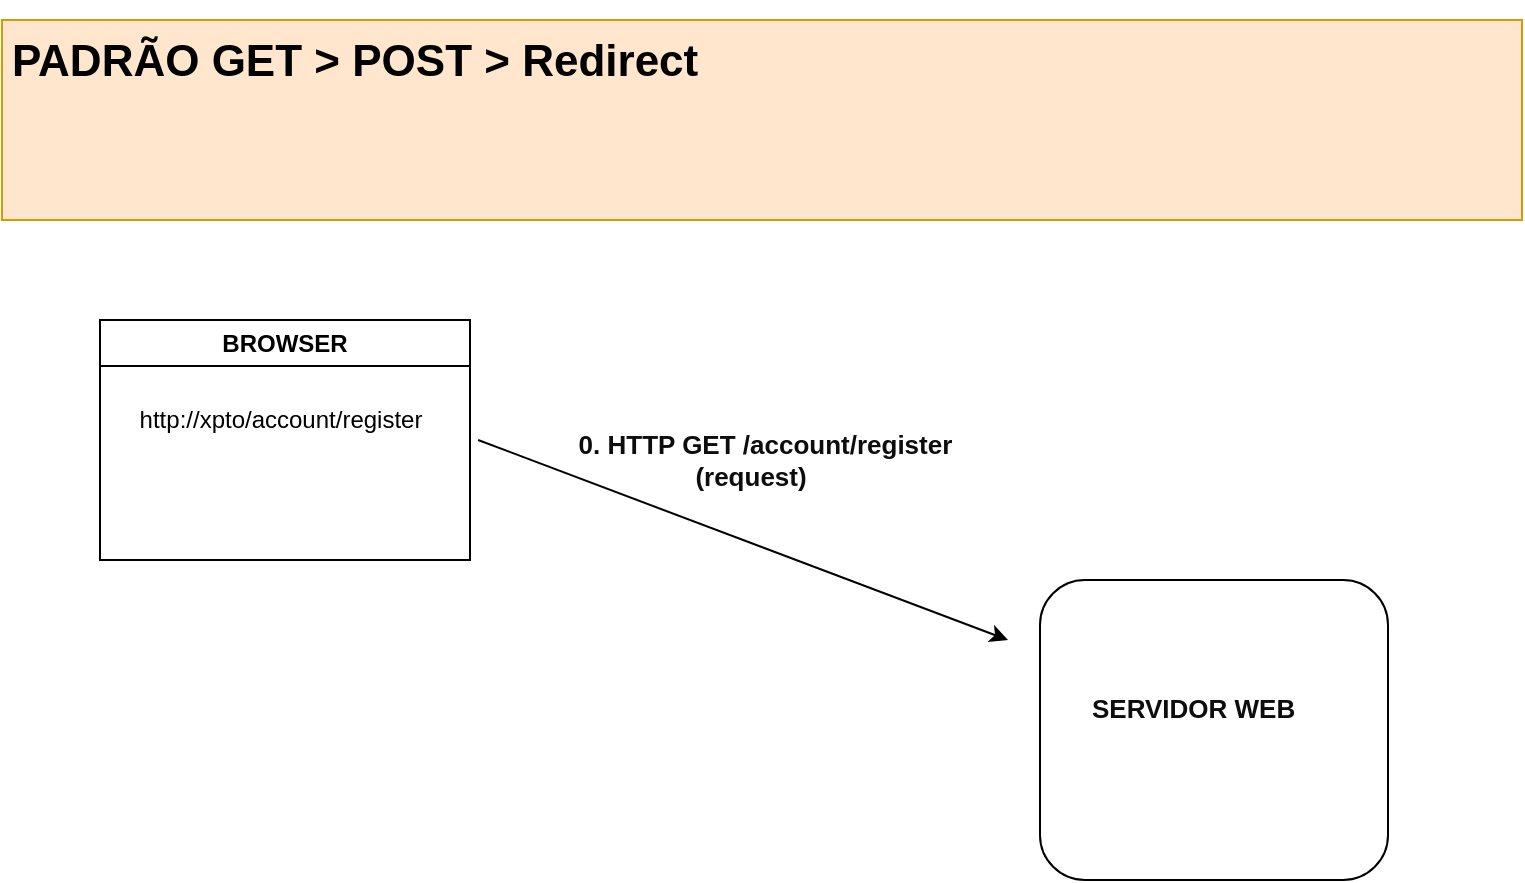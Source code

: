 <mxfile version="20.8.23" type="device" pages="6"><diagram id="Bzo8loGtVf6lw4O2M8_d" name="0"><mxGraphModel dx="1434" dy="868" grid="1" gridSize="10" guides="1" tooltips="1" connect="1" arrows="1" fold="1" page="1" pageScale="1" pageWidth="827" pageHeight="1169" math="0" shadow="0"><root><mxCell id="0"/><mxCell id="1" parent="0"/><mxCell id="5fzQ9dBK7njiQe5pv1Qi-12" value="&lt;h1&gt;&lt;font style=&quot;font-size: 22px;&quot;&gt;PADRÃO GET &amp;gt; POST &amp;gt; Redirect&lt;/font&gt;&lt;/h1&gt;" style="text;html=1;strokeColor=#d79b00;fillColor=#ffe6cc;spacing=5;spacingTop=-20;whiteSpace=wrap;overflow=hidden;rounded=0;" vertex="1" parent="1"><mxGeometry x="31" y="20" width="760" height="100" as="geometry"/></mxCell><mxCell id="5fzQ9dBK7njiQe5pv1Qi-13" value="" style="rounded=1;whiteSpace=wrap;html=1;labelBackgroundColor=#FFFFFF;fontSize=7;fontColor=#0D0D0D;" vertex="1" parent="1"><mxGeometry x="550" y="300" width="174" height="150" as="geometry"/></mxCell><mxCell id="5fzQ9dBK7njiQe5pv1Qi-16" value="&lt;meta charset=&quot;utf-8&quot;&gt;&lt;span style=&quot;color: rgb(13, 13, 13); font-family: Helvetica; font-size: 13px; font-style: normal; font-variant-ligatures: normal; font-variant-caps: normal; font-weight: 700; letter-spacing: normal; orphans: 2; text-align: center; text-indent: 0px; text-transform: none; widows: 2; word-spacing: 0px; -webkit-text-stroke-width: 0px; background-color: rgb(255, 255, 255); text-decoration-thickness: initial; text-decoration-style: initial; text-decoration-color: initial; float: none; display: inline !important;&quot;&gt;SERVIDOR WEB&lt;/span&gt;" style="text;whiteSpace=wrap;html=1;" vertex="1" parent="1"><mxGeometry x="574" y="350" width="140" height="40" as="geometry"/></mxCell><mxCell id="5fzQ9dBK7njiQe5pv1Qi-17" value="" style="endArrow=classic;html=1;rounded=0;" edge="1" parent="1"><mxGeometry width="50" height="50" relative="1" as="geometry"><mxPoint x="269.05" y="230" as="sourcePoint"/><mxPoint x="534" y="330" as="targetPoint"/></mxGeometry></mxCell><mxCell id="5fzQ9dBK7njiQe5pv1Qi-18" value="&amp;nbsp; &amp;nbsp; &amp;nbsp;0. HTTP GET /account/register&amp;nbsp; &lt;br&gt;(request)" style="text;html=1;align=center;verticalAlign=middle;resizable=0;points=[];autosize=1;strokeColor=none;fillColor=none;fontSize=13;fontColor=#0D0D0D;fontStyle=1" vertex="1" parent="1"><mxGeometry x="290" y="220" width="230" height="40" as="geometry"/></mxCell><mxCell id="5fzQ9dBK7njiQe5pv1Qi-19" value="BROWSER" style="swimlane;whiteSpace=wrap;html=1;strokeColor=default;" vertex="1" parent="1"><mxGeometry x="80" y="170" width="185" height="120" as="geometry"/></mxCell><mxCell id="5fzQ9dBK7njiQe5pv1Qi-20" value="http://xpto/account/register" style="text;html=1;align=center;verticalAlign=middle;resizable=0;points=[];autosize=1;strokeColor=none;fillColor=none;" vertex="1" parent="5fzQ9dBK7njiQe5pv1Qi-19"><mxGeometry x="10" y="35" width="160" height="30" as="geometry"/></mxCell></root></mxGraphModel></diagram><diagram id="XUAb3JXHrQlzZEQ5OODn" name="1"><mxGraphModel dx="1434" dy="868" grid="1" gridSize="10" guides="1" tooltips="1" connect="1" arrows="1" fold="1" page="1" pageScale="1" pageWidth="827" pageHeight="1169" math="0" shadow="0"><root><mxCell id="0"/><mxCell id="1" parent="0"/><mxCell id="ZKYrk7Bkkn9x5ghYVvxJ-1" value="Formulário" style="swimlane;whiteSpace=wrap;html=1;labelBackgroundColor=#FFFFFF;fontSize=18;fontColor=#0D0D0D;" vertex="1" parent="1"><mxGeometry x="50" y="350" width="170" height="190" as="geometry"/></mxCell><mxCell id="ZKYrk7Bkkn9x5ghYVvxJ-2" value="" style="group" vertex="1" connectable="0" parent="ZKYrk7Bkkn9x5ghYVvxJ-1"><mxGeometry x="20" y="78" width="100" height="30" as="geometry"/></mxCell><mxCell id="ZKYrk7Bkkn9x5ghYVvxJ-3" value="" style="rounded=1;whiteSpace=wrap;html=1;labelBackgroundColor=#FFFFFF;fontSize=18;fontColor=#0D0D0D;" vertex="1" parent="ZKYrk7Bkkn9x5ghYVvxJ-2"><mxGeometry x="40" y="10" width="60" height="10" as="geometry"/></mxCell><mxCell id="ZKYrk7Bkkn9x5ghYVvxJ-4" value="Text" style="text;html=1;strokeColor=none;fillColor=none;align=center;verticalAlign=middle;whiteSpace=wrap;rounded=0;fontSize=7;fontColor=#0D0D0D;" vertex="1" parent="ZKYrk7Bkkn9x5ghYVvxJ-2"><mxGeometry width="60" height="30" as="geometry"/></mxCell><mxCell id="ZKYrk7Bkkn9x5ghYVvxJ-5" value="" style="group" vertex="1" connectable="0" parent="ZKYrk7Bkkn9x5ghYVvxJ-1"><mxGeometry x="20" y="108" width="100" height="30" as="geometry"/></mxCell><mxCell id="ZKYrk7Bkkn9x5ghYVvxJ-6" value="" style="rounded=1;whiteSpace=wrap;html=1;labelBackgroundColor=#FFFFFF;fontSize=18;fontColor=#0D0D0D;" vertex="1" parent="ZKYrk7Bkkn9x5ghYVvxJ-5"><mxGeometry x="40" y="10" width="60" height="10" as="geometry"/></mxCell><mxCell id="ZKYrk7Bkkn9x5ghYVvxJ-7" value="Text" style="text;html=1;strokeColor=none;fillColor=none;align=center;verticalAlign=middle;whiteSpace=wrap;rounded=0;fontSize=7;fontColor=#0D0D0D;" vertex="1" parent="ZKYrk7Bkkn9x5ghYVvxJ-5"><mxGeometry width="60" height="30" as="geometry"/></mxCell><mxCell id="ZKYrk7Bkkn9x5ghYVvxJ-8" value="" style="group" vertex="1" connectable="0" parent="ZKYrk7Bkkn9x5ghYVvxJ-1"><mxGeometry x="20" y="48" width="100" height="30" as="geometry"/></mxCell><mxCell id="ZKYrk7Bkkn9x5ghYVvxJ-9" value="" style="rounded=1;whiteSpace=wrap;html=1;labelBackgroundColor=#FFFFFF;fontSize=18;fontColor=#0D0D0D;" vertex="1" parent="ZKYrk7Bkkn9x5ghYVvxJ-8"><mxGeometry x="40" y="10" width="60" height="10" as="geometry"/></mxCell><mxCell id="ZKYrk7Bkkn9x5ghYVvxJ-10" value="Text" style="text;html=1;strokeColor=none;fillColor=none;align=center;verticalAlign=middle;whiteSpace=wrap;rounded=0;fontSize=7;fontColor=#0D0D0D;" vertex="1" parent="ZKYrk7Bkkn9x5ghYVvxJ-8"><mxGeometry width="60" height="30" as="geometry"/></mxCell><mxCell id="ZKYrk7Bkkn9x5ghYVvxJ-11" value="Push" style="rounded=1;whiteSpace=wrap;html=1;labelBackgroundColor=#FFFFFF;fontSize=7;fontColor=#0D0D0D;" vertex="1" parent="ZKYrk7Bkkn9x5ghYVvxJ-1"><mxGeometry x="60" y="153" width="60" height="10" as="geometry"/></mxCell><mxCell id="ZKYrk7Bkkn9x5ghYVvxJ-12" value="&lt;h1&gt;&lt;font style=&quot;font-size: 22px;&quot;&gt;PADRÃO GET &amp;gt; POST &amp;gt; Redirect&lt;/font&gt;&lt;/h1&gt;" style="text;html=1;strokeColor=#d79b00;fillColor=#ffe6cc;spacing=5;spacingTop=-20;whiteSpace=wrap;overflow=hidden;rounded=0;" vertex="1" parent="1"><mxGeometry x="31" y="20" width="760" height="100" as="geometry"/></mxCell><mxCell id="ZKYrk7Bkkn9x5ghYVvxJ-13" value="" style="rounded=1;whiteSpace=wrap;html=1;labelBackgroundColor=#FFFFFF;fontSize=7;fontColor=#0D0D0D;" vertex="1" parent="1"><mxGeometry x="550" y="300" width="174" height="150" as="geometry"/></mxCell><mxCell id="ZKYrk7Bkkn9x5ghYVvxJ-14" value="" style="endArrow=none;html=1;rounded=0;fontSize=7;fontColor=#0D0D0D;entryX=0;entryY=0.5;entryDx=0;entryDy=0;startArrow=classic;startFill=1;endFill=0;" edge="1" parent="1" target="ZKYrk7Bkkn9x5ghYVvxJ-13"><mxGeometry width="50" height="50" relative="1" as="geometry"><mxPoint x="220" y="418" as="sourcePoint"/><mxPoint x="469.05" y="415.88" as="targetPoint"/></mxGeometry></mxCell><mxCell id="ZKYrk7Bkkn9x5ghYVvxJ-15" value="1. HTTP GET /account/register&amp;nbsp; &lt;br&gt;(response)" style="text;html=1;align=center;verticalAlign=middle;resizable=0;points=[];autosize=1;strokeColor=none;fillColor=none;fontSize=13;fontColor=#0D0D0D;fontStyle=1" vertex="1" parent="1"><mxGeometry x="290" y="360" width="210" height="40" as="geometry"/></mxCell><mxCell id="ZKYrk7Bkkn9x5ghYVvxJ-27" value="&lt;meta charset=&quot;utf-8&quot;&gt;&lt;span style=&quot;color: rgb(13, 13, 13); font-family: Helvetica; font-size: 13px; font-style: normal; font-variant-ligatures: normal; font-variant-caps: normal; font-weight: 700; letter-spacing: normal; orphans: 2; text-align: center; text-indent: 0px; text-transform: none; widows: 2; word-spacing: 0px; -webkit-text-stroke-width: 0px; background-color: rgb(255, 255, 255); text-decoration-thickness: initial; text-decoration-style: initial; text-decoration-color: initial; float: none; display: inline !important;&quot;&gt;SERVIDOR WEB&lt;/span&gt;" style="text;whiteSpace=wrap;html=1;" vertex="1" parent="1"><mxGeometry x="574" y="350" width="140" height="40" as="geometry"/></mxCell><mxCell id="ZKYrk7Bkkn9x5ghYVvxJ-29" value="" style="endArrow=classic;html=1;rounded=0;" edge="1" parent="1"><mxGeometry width="50" height="50" relative="1" as="geometry"><mxPoint x="269.05" y="230" as="sourcePoint"/><mxPoint x="534" y="330" as="targetPoint"/></mxGeometry></mxCell><mxCell id="ZKYrk7Bkkn9x5ghYVvxJ-30" value="&amp;nbsp; &amp;nbsp; &amp;nbsp;0. HTTP GET /account/register&amp;nbsp; &lt;br&gt;(request)" style="text;html=1;align=center;verticalAlign=middle;resizable=0;points=[];autosize=1;strokeColor=none;fillColor=none;fontSize=13;fontColor=#0D0D0D;fontStyle=1" vertex="1" parent="1"><mxGeometry x="290" y="220" width="230" height="40" as="geometry"/></mxCell><mxCell id="ZKYrk7Bkkn9x5ghYVvxJ-32" value="BROWSER" style="swimlane;whiteSpace=wrap;html=1;strokeColor=default;" vertex="1" parent="1"><mxGeometry x="80" y="170" width="185" height="120" as="geometry"/></mxCell><mxCell id="ZKYrk7Bkkn9x5ghYVvxJ-33" value="http://xpto/account/register" style="text;html=1;align=center;verticalAlign=middle;resizable=0;points=[];autosize=1;strokeColor=none;fillColor=none;" vertex="1" parent="ZKYrk7Bkkn9x5ghYVvxJ-32"><mxGeometry x="10" y="35" width="160" height="30" as="geometry"/></mxCell></root></mxGraphModel></diagram><diagram id="hGyZq5uMWXcFH1Ns80gX" name="2"><mxGraphModel dx="1434" dy="868" grid="1" gridSize="10" guides="1" tooltips="1" connect="1" arrows="1" fold="1" page="1" pageScale="1" pageWidth="827" pageHeight="1169" math="0" shadow="0"><root><mxCell id="0"/><mxCell id="1" parent="0"/><mxCell id="vG0PjxltYhuxhqyF4UDj-1" value="Formulário" style="swimlane;whiteSpace=wrap;html=1;labelBackgroundColor=#FFFFFF;fontSize=18;fontColor=#0D0D0D;" vertex="1" parent="1"><mxGeometry x="50" y="350" width="170" height="190" as="geometry"/></mxCell><mxCell id="vG0PjxltYhuxhqyF4UDj-2" value="" style="group" vertex="1" connectable="0" parent="vG0PjxltYhuxhqyF4UDj-1"><mxGeometry x="20" y="78" width="100" height="30" as="geometry"/></mxCell><mxCell id="vG0PjxltYhuxhqyF4UDj-3" value="" style="rounded=1;whiteSpace=wrap;html=1;labelBackgroundColor=#FFFFFF;fontSize=18;fontColor=#0D0D0D;" vertex="1" parent="vG0PjxltYhuxhqyF4UDj-2"><mxGeometry x="40" y="10" width="60" height="10" as="geometry"/></mxCell><mxCell id="vG0PjxltYhuxhqyF4UDj-4" value="Text" style="text;html=1;strokeColor=none;fillColor=none;align=center;verticalAlign=middle;whiteSpace=wrap;rounded=0;fontSize=7;fontColor=#0D0D0D;" vertex="1" parent="vG0PjxltYhuxhqyF4UDj-2"><mxGeometry width="60" height="30" as="geometry"/></mxCell><mxCell id="vG0PjxltYhuxhqyF4UDj-5" value="" style="group" vertex="1" connectable="0" parent="vG0PjxltYhuxhqyF4UDj-1"><mxGeometry x="20" y="108" width="100" height="30" as="geometry"/></mxCell><mxCell id="vG0PjxltYhuxhqyF4UDj-6" value="" style="rounded=1;whiteSpace=wrap;html=1;labelBackgroundColor=#FFFFFF;fontSize=18;fontColor=#0D0D0D;" vertex="1" parent="vG0PjxltYhuxhqyF4UDj-5"><mxGeometry x="40" y="10" width="60" height="10" as="geometry"/></mxCell><mxCell id="vG0PjxltYhuxhqyF4UDj-7" value="Text" style="text;html=1;strokeColor=none;fillColor=none;align=center;verticalAlign=middle;whiteSpace=wrap;rounded=0;fontSize=7;fontColor=#0D0D0D;" vertex="1" parent="vG0PjxltYhuxhqyF4UDj-5"><mxGeometry width="60" height="30" as="geometry"/></mxCell><mxCell id="vG0PjxltYhuxhqyF4UDj-8" value="" style="group" vertex="1" connectable="0" parent="vG0PjxltYhuxhqyF4UDj-1"><mxGeometry x="20" y="48" width="100" height="30" as="geometry"/></mxCell><mxCell id="vG0PjxltYhuxhqyF4UDj-9" value="" style="rounded=1;whiteSpace=wrap;html=1;labelBackgroundColor=#FFFFFF;fontSize=18;fontColor=#0D0D0D;" vertex="1" parent="vG0PjxltYhuxhqyF4UDj-8"><mxGeometry x="40" y="10" width="60" height="10" as="geometry"/></mxCell><mxCell id="vG0PjxltYhuxhqyF4UDj-10" value="Text" style="text;html=1;strokeColor=none;fillColor=none;align=center;verticalAlign=middle;whiteSpace=wrap;rounded=0;fontSize=7;fontColor=#0D0D0D;" vertex="1" parent="vG0PjxltYhuxhqyF4UDj-8"><mxGeometry width="60" height="30" as="geometry"/></mxCell><mxCell id="vG0PjxltYhuxhqyF4UDj-11" value="Push" style="rounded=1;whiteSpace=wrap;html=1;labelBackgroundColor=#FFFFFF;fontSize=7;fontColor=#0D0D0D;" vertex="1" parent="vG0PjxltYhuxhqyF4UDj-1"><mxGeometry x="60" y="153" width="60" height="10" as="geometry"/></mxCell><mxCell id="vG0PjxltYhuxhqyF4UDj-12" value="&lt;h1&gt;&lt;font style=&quot;font-size: 22px;&quot;&gt;PADRÃO GET &amp;gt; POST &amp;gt; Redirect&lt;/font&gt;&lt;/h1&gt;" style="text;html=1;strokeColor=#d79b00;fillColor=#ffe6cc;spacing=5;spacingTop=-20;whiteSpace=wrap;overflow=hidden;rounded=0;" vertex="1" parent="1"><mxGeometry x="31" y="20" width="760" height="100" as="geometry"/></mxCell><mxCell id="vG0PjxltYhuxhqyF4UDj-13" value="" style="rounded=1;whiteSpace=wrap;html=1;labelBackgroundColor=#FFFFFF;fontSize=7;fontColor=#0D0D0D;" vertex="1" parent="1"><mxGeometry x="550" y="300" width="174" height="150" as="geometry"/></mxCell><mxCell id="vG0PjxltYhuxhqyF4UDj-14" value="" style="endArrow=none;html=1;rounded=0;fontSize=7;fontColor=#0D0D0D;entryX=0;entryY=0.5;entryDx=0;entryDy=0;startArrow=classic;startFill=1;endFill=0;" edge="1" parent="1" target="vG0PjxltYhuxhqyF4UDj-13"><mxGeometry width="50" height="50" relative="1" as="geometry"><mxPoint x="220" y="418" as="sourcePoint"/><mxPoint x="469.05" y="415.88" as="targetPoint"/></mxGeometry></mxCell><mxCell id="vG0PjxltYhuxhqyF4UDj-15" value="1. HTTP GET /account/register&amp;nbsp; &lt;br&gt;(response)" style="text;html=1;align=center;verticalAlign=middle;resizable=0;points=[];autosize=1;strokeColor=none;fillColor=none;fontSize=13;fontColor=#0D0D0D;fontStyle=1" vertex="1" parent="1"><mxGeometry x="290" y="360" width="210" height="40" as="geometry"/></mxCell><mxCell id="vG0PjxltYhuxhqyF4UDj-16" value="Formulário" style="swimlane;whiteSpace=wrap;html=1;labelBackgroundColor=#FFFFFF;fontSize=18;fontColor=#0D0D0D;" vertex="1" parent="1"><mxGeometry x="120.0" y="600" width="170" height="190" as="geometry"/></mxCell><mxCell id="vG0PjxltYhuxhqyF4UDj-17" value="" style="group" vertex="1" connectable="0" parent="vG0PjxltYhuxhqyF4UDj-16"><mxGeometry x="20" y="78" width="100" height="30" as="geometry"/></mxCell><mxCell id="vG0PjxltYhuxhqyF4UDj-18" value="" style="rounded=1;whiteSpace=wrap;html=1;labelBackgroundColor=#FFFFFF;fontSize=18;fontColor=#0D0D0D;" vertex="1" parent="vG0PjxltYhuxhqyF4UDj-17"><mxGeometry x="40" y="10" width="60" height="10" as="geometry"/></mxCell><mxCell id="vG0PjxltYhuxhqyF4UDj-19" value="Text" style="text;html=1;strokeColor=none;fillColor=none;align=center;verticalAlign=middle;whiteSpace=wrap;rounded=0;fontSize=7;fontColor=#0D0D0D;" vertex="1" parent="vG0PjxltYhuxhqyF4UDj-17"><mxGeometry width="60" height="30" as="geometry"/></mxCell><mxCell id="vG0PjxltYhuxhqyF4UDj-20" value="" style="group" vertex="1" connectable="0" parent="vG0PjxltYhuxhqyF4UDj-16"><mxGeometry x="20" y="108" width="100" height="30" as="geometry"/></mxCell><mxCell id="vG0PjxltYhuxhqyF4UDj-21" value="" style="rounded=1;whiteSpace=wrap;html=1;labelBackgroundColor=#FFFFFF;fontSize=18;fontColor=#0D0D0D;" vertex="1" parent="vG0PjxltYhuxhqyF4UDj-20"><mxGeometry x="40" y="10" width="60" height="10" as="geometry"/></mxCell><mxCell id="vG0PjxltYhuxhqyF4UDj-22" value="Text" style="text;html=1;strokeColor=none;fillColor=none;align=center;verticalAlign=middle;whiteSpace=wrap;rounded=0;fontSize=7;fontColor=#0D0D0D;" vertex="1" parent="vG0PjxltYhuxhqyF4UDj-20"><mxGeometry width="60" height="30" as="geometry"/></mxCell><mxCell id="vG0PjxltYhuxhqyF4UDj-23" value="" style="group" vertex="1" connectable="0" parent="vG0PjxltYhuxhqyF4UDj-16"><mxGeometry x="20" y="48" width="100" height="30" as="geometry"/></mxCell><mxCell id="vG0PjxltYhuxhqyF4UDj-24" value="" style="rounded=1;whiteSpace=wrap;html=1;labelBackgroundColor=#FFFFFF;fontSize=18;fontColor=#0D0D0D;" vertex="1" parent="vG0PjxltYhuxhqyF4UDj-23"><mxGeometry x="40" y="10" width="60" height="10" as="geometry"/></mxCell><mxCell id="vG0PjxltYhuxhqyF4UDj-25" value="Text" style="text;html=1;strokeColor=none;fillColor=none;align=center;verticalAlign=middle;whiteSpace=wrap;rounded=0;fontSize=7;fontColor=#0D0D0D;" vertex="1" parent="vG0PjxltYhuxhqyF4UDj-23"><mxGeometry width="60" height="30" as="geometry"/></mxCell><mxCell id="vG0PjxltYhuxhqyF4UDj-26" value="Push" style="rounded=1;whiteSpace=wrap;html=1;labelBackgroundColor=#FFFFFF;fontSize=7;fontColor=#0D0D0D;" vertex="1" parent="vG0PjxltYhuxhqyF4UDj-16"><mxGeometry x="60" y="153" width="60" height="10" as="geometry"/></mxCell><mxCell id="vG0PjxltYhuxhqyF4UDj-28" value="&lt;meta charset=&quot;utf-8&quot;&gt;&lt;span style=&quot;color: rgb(13, 13, 13); font-family: Helvetica; font-size: 13px; font-style: normal; font-variant-ligatures: normal; font-variant-caps: normal; font-weight: 700; letter-spacing: normal; orphans: 2; text-align: center; text-indent: 0px; text-transform: none; widows: 2; word-spacing: 0px; -webkit-text-stroke-width: 0px; background-color: rgb(255, 255, 255); text-decoration-thickness: initial; text-decoration-style: initial; text-decoration-color: initial; float: none; display: inline !important;&quot;&gt;SERVIDOR WEB&lt;/span&gt;" style="text;whiteSpace=wrap;html=1;" vertex="1" parent="1"><mxGeometry x="574" y="350" width="140" height="40" as="geometry"/></mxCell><mxCell id="vG0PjxltYhuxhqyF4UDj-29" value="" style="endArrow=classic;html=1;rounded=0;exitX=0.5;exitY=1;exitDx=0;exitDy=0;entryX=0.5;entryY=0;entryDx=0;entryDy=0;" edge="1" parent="1" source="vG0PjxltYhuxhqyF4UDj-1" target="vG0PjxltYhuxhqyF4UDj-16"><mxGeometry width="50" height="50" relative="1" as="geometry"><mxPoint x="300" y="560" as="sourcePoint"/><mxPoint x="350" y="510" as="targetPoint"/></mxGeometry></mxCell><mxCell id="vG0PjxltYhuxhqyF4UDj-30" value="" style="endArrow=classic;html=1;rounded=0;" edge="1" parent="1"><mxGeometry width="50" height="50" relative="1" as="geometry"><mxPoint x="269.05" y="230" as="sourcePoint"/><mxPoint x="534" y="330" as="targetPoint"/></mxGeometry></mxCell><mxCell id="vG0PjxltYhuxhqyF4UDj-31" value="&amp;nbsp; &amp;nbsp; &amp;nbsp;0. HTTP GET /account/register&amp;nbsp; &lt;br&gt;(request)" style="text;html=1;align=center;verticalAlign=middle;resizable=0;points=[];autosize=1;strokeColor=none;fillColor=none;fontSize=13;fontColor=#0D0D0D;fontStyle=1" vertex="1" parent="1"><mxGeometry x="290" y="220" width="230" height="40" as="geometry"/></mxCell><mxCell id="vG0PjxltYhuxhqyF4UDj-32" value="2. Introduzir dados" style="text;html=1;align=center;verticalAlign=middle;resizable=0;points=[];autosize=1;strokeColor=none;fillColor=none;fontStyle=1" vertex="1" parent="1"><mxGeometry x="180" y="550" width="130" height="30" as="geometry"/></mxCell><mxCell id="vG0PjxltYhuxhqyF4UDj-42" value="BROWSER" style="swimlane;whiteSpace=wrap;html=1;strokeColor=default;" vertex="1" parent="1"><mxGeometry x="80" y="170" width="185" height="120" as="geometry"/></mxCell><mxCell id="vG0PjxltYhuxhqyF4UDj-43" value="http://xpto/account/register" style="text;html=1;align=center;verticalAlign=middle;resizable=0;points=[];autosize=1;strokeColor=none;fillColor=none;" vertex="1" parent="vG0PjxltYhuxhqyF4UDj-42"><mxGeometry x="10" y="35" width="160" height="30" as="geometry"/></mxCell></root></mxGraphModel></diagram><diagram id="x4lL0pIkod8X96O4Vv3b" name="3"><mxGraphModel dx="1434" dy="868" grid="1" gridSize="10" guides="1" tooltips="1" connect="1" arrows="1" fold="1" page="1" pageScale="1" pageWidth="827" pageHeight="1169" math="0" shadow="0"><root><mxCell id="0"/><mxCell id="1" parent="0"/><mxCell id="vbYxnTQJYVIvC4vmmUjy-1" value="Formulário" style="swimlane;whiteSpace=wrap;html=1;labelBackgroundColor=#FFFFFF;fontSize=18;fontColor=#0D0D0D;" vertex="1" parent="1"><mxGeometry x="50" y="350" width="170" height="190" as="geometry"/></mxCell><mxCell id="vbYxnTQJYVIvC4vmmUjy-2" value="" style="group" vertex="1" connectable="0" parent="vbYxnTQJYVIvC4vmmUjy-1"><mxGeometry x="20" y="78" width="100" height="30" as="geometry"/></mxCell><mxCell id="vbYxnTQJYVIvC4vmmUjy-3" value="" style="rounded=1;whiteSpace=wrap;html=1;labelBackgroundColor=#FFFFFF;fontSize=18;fontColor=#0D0D0D;" vertex="1" parent="vbYxnTQJYVIvC4vmmUjy-2"><mxGeometry x="40" y="10" width="60" height="10" as="geometry"/></mxCell><mxCell id="vbYxnTQJYVIvC4vmmUjy-4" value="Text" style="text;html=1;strokeColor=none;fillColor=none;align=center;verticalAlign=middle;whiteSpace=wrap;rounded=0;fontSize=7;fontColor=#0D0D0D;" vertex="1" parent="vbYxnTQJYVIvC4vmmUjy-2"><mxGeometry width="60" height="30" as="geometry"/></mxCell><mxCell id="vbYxnTQJYVIvC4vmmUjy-5" value="" style="group" vertex="1" connectable="0" parent="vbYxnTQJYVIvC4vmmUjy-1"><mxGeometry x="20" y="108" width="100" height="30" as="geometry"/></mxCell><mxCell id="vbYxnTQJYVIvC4vmmUjy-6" value="" style="rounded=1;whiteSpace=wrap;html=1;labelBackgroundColor=#FFFFFF;fontSize=18;fontColor=#0D0D0D;" vertex="1" parent="vbYxnTQJYVIvC4vmmUjy-5"><mxGeometry x="40" y="10" width="60" height="10" as="geometry"/></mxCell><mxCell id="vbYxnTQJYVIvC4vmmUjy-7" value="Text" style="text;html=1;strokeColor=none;fillColor=none;align=center;verticalAlign=middle;whiteSpace=wrap;rounded=0;fontSize=7;fontColor=#0D0D0D;" vertex="1" parent="vbYxnTQJYVIvC4vmmUjy-5"><mxGeometry width="60" height="30" as="geometry"/></mxCell><mxCell id="vbYxnTQJYVIvC4vmmUjy-8" value="" style="group" vertex="1" connectable="0" parent="vbYxnTQJYVIvC4vmmUjy-1"><mxGeometry x="20" y="48" width="100" height="30" as="geometry"/></mxCell><mxCell id="vbYxnTQJYVIvC4vmmUjy-9" value="" style="rounded=1;whiteSpace=wrap;html=1;labelBackgroundColor=#FFFFFF;fontSize=18;fontColor=#0D0D0D;" vertex="1" parent="vbYxnTQJYVIvC4vmmUjy-8"><mxGeometry x="40" y="10" width="60" height="10" as="geometry"/></mxCell><mxCell id="vbYxnTQJYVIvC4vmmUjy-10" value="Text" style="text;html=1;strokeColor=none;fillColor=none;align=center;verticalAlign=middle;whiteSpace=wrap;rounded=0;fontSize=7;fontColor=#0D0D0D;" vertex="1" parent="vbYxnTQJYVIvC4vmmUjy-8"><mxGeometry width="60" height="30" as="geometry"/></mxCell><mxCell id="vbYxnTQJYVIvC4vmmUjy-11" value="Push" style="rounded=1;whiteSpace=wrap;html=1;labelBackgroundColor=#FFFFFF;fontSize=7;fontColor=#0D0D0D;" vertex="1" parent="vbYxnTQJYVIvC4vmmUjy-1"><mxGeometry x="60" y="153" width="60" height="10" as="geometry"/></mxCell><mxCell id="vbYxnTQJYVIvC4vmmUjy-12" value="&lt;h1&gt;&lt;font style=&quot;font-size: 22px;&quot;&gt;PADRÃO GET &amp;gt; POST &amp;gt; Redirect&lt;/font&gt;&lt;/h1&gt;" style="text;html=1;strokeColor=#d79b00;fillColor=#ffe6cc;spacing=5;spacingTop=-20;whiteSpace=wrap;overflow=hidden;rounded=0;" vertex="1" parent="1"><mxGeometry x="31" y="20" width="760" height="100" as="geometry"/></mxCell><mxCell id="vbYxnTQJYVIvC4vmmUjy-13" value="" style="rounded=1;whiteSpace=wrap;html=1;labelBackgroundColor=#FFFFFF;fontSize=7;fontColor=#0D0D0D;" vertex="1" parent="1"><mxGeometry x="550" y="300" width="174" height="150" as="geometry"/></mxCell><mxCell id="vbYxnTQJYVIvC4vmmUjy-14" value="" style="endArrow=none;html=1;rounded=0;fontSize=7;fontColor=#0D0D0D;entryX=0;entryY=0.5;entryDx=0;entryDy=0;startArrow=classic;startFill=1;endFill=0;" edge="1" parent="1" target="vbYxnTQJYVIvC4vmmUjy-13"><mxGeometry width="50" height="50" relative="1" as="geometry"><mxPoint x="220" y="418" as="sourcePoint"/><mxPoint x="469.05" y="415.88" as="targetPoint"/></mxGeometry></mxCell><mxCell id="vbYxnTQJYVIvC4vmmUjy-15" value="1. HTTP GET /account/register&amp;nbsp; &lt;br&gt;(response)" style="text;html=1;align=center;verticalAlign=middle;resizable=0;points=[];autosize=1;strokeColor=none;fillColor=none;fontSize=13;fontColor=#0D0D0D;fontStyle=1" vertex="1" parent="1"><mxGeometry x="290" y="360" width="210" height="40" as="geometry"/></mxCell><mxCell id="vbYxnTQJYVIvC4vmmUjy-16" value="Formulário" style="swimlane;whiteSpace=wrap;html=1;labelBackgroundColor=#FFFFFF;fontSize=18;fontColor=#0D0D0D;" vertex="1" parent="1"><mxGeometry x="120.0" y="600" width="170" height="190" as="geometry"/></mxCell><mxCell id="vbYxnTQJYVIvC4vmmUjy-17" value="" style="group" vertex="1" connectable="0" parent="vbYxnTQJYVIvC4vmmUjy-16"><mxGeometry x="20" y="78" width="100" height="30" as="geometry"/></mxCell><mxCell id="vbYxnTQJYVIvC4vmmUjy-18" value="" style="rounded=1;whiteSpace=wrap;html=1;labelBackgroundColor=#FFFFFF;fontSize=18;fontColor=#0D0D0D;" vertex="1" parent="vbYxnTQJYVIvC4vmmUjy-17"><mxGeometry x="40" y="10" width="60" height="10" as="geometry"/></mxCell><mxCell id="vbYxnTQJYVIvC4vmmUjy-19" value="Text" style="text;html=1;strokeColor=none;fillColor=none;align=center;verticalAlign=middle;whiteSpace=wrap;rounded=0;fontSize=7;fontColor=#0D0D0D;" vertex="1" parent="vbYxnTQJYVIvC4vmmUjy-17"><mxGeometry width="60" height="30" as="geometry"/></mxCell><mxCell id="vbYxnTQJYVIvC4vmmUjy-20" value="" style="group" vertex="1" connectable="0" parent="vbYxnTQJYVIvC4vmmUjy-16"><mxGeometry x="20" y="108" width="100" height="30" as="geometry"/></mxCell><mxCell id="vbYxnTQJYVIvC4vmmUjy-21" value="" style="rounded=1;whiteSpace=wrap;html=1;labelBackgroundColor=#FFFFFF;fontSize=18;fontColor=#0D0D0D;" vertex="1" parent="vbYxnTQJYVIvC4vmmUjy-20"><mxGeometry x="40" y="10" width="60" height="10" as="geometry"/></mxCell><mxCell id="vbYxnTQJYVIvC4vmmUjy-22" value="Text" style="text;html=1;strokeColor=none;fillColor=none;align=center;verticalAlign=middle;whiteSpace=wrap;rounded=0;fontSize=7;fontColor=#0D0D0D;" vertex="1" parent="vbYxnTQJYVIvC4vmmUjy-20"><mxGeometry width="60" height="30" as="geometry"/></mxCell><mxCell id="vbYxnTQJYVIvC4vmmUjy-23" value="" style="group" vertex="1" connectable="0" parent="vbYxnTQJYVIvC4vmmUjy-16"><mxGeometry x="20" y="48" width="100" height="30" as="geometry"/></mxCell><mxCell id="vbYxnTQJYVIvC4vmmUjy-24" value="" style="rounded=1;whiteSpace=wrap;html=1;labelBackgroundColor=#FFFFFF;fontSize=18;fontColor=#0D0D0D;" vertex="1" parent="vbYxnTQJYVIvC4vmmUjy-23"><mxGeometry x="40" y="10" width="60" height="10" as="geometry"/></mxCell><mxCell id="vbYxnTQJYVIvC4vmmUjy-25" value="Text" style="text;html=1;strokeColor=none;fillColor=none;align=center;verticalAlign=middle;whiteSpace=wrap;rounded=0;fontSize=7;fontColor=#0D0D0D;" vertex="1" parent="vbYxnTQJYVIvC4vmmUjy-23"><mxGeometry width="60" height="30" as="geometry"/></mxCell><mxCell id="vbYxnTQJYVIvC4vmmUjy-26" value="Push" style="rounded=1;whiteSpace=wrap;html=1;labelBackgroundColor=#FFFFFF;fontSize=7;fontColor=#0D0D0D;" vertex="1" parent="vbYxnTQJYVIvC4vmmUjy-16"><mxGeometry x="60" y="153" width="60" height="10" as="geometry"/></mxCell><mxCell id="vbYxnTQJYVIvC4vmmUjy-27" value="3. HTTP POST /account/register&amp;nbsp;" style="text;html=1;align=center;verticalAlign=middle;resizable=0;points=[];autosize=1;strokeColor=none;fillColor=none;fontSize=13;fontColor=#0D0D0D;fontStyle=1" vertex="1" parent="1"><mxGeometry x="310" y="530" width="220" height="30" as="geometry"/></mxCell><mxCell id="vbYxnTQJYVIvC4vmmUjy-28" value="&lt;meta charset=&quot;utf-8&quot;&gt;&lt;span style=&quot;color: rgb(13, 13, 13); font-family: Helvetica; font-size: 13px; font-style: normal; font-variant-ligatures: normal; font-variant-caps: normal; font-weight: 700; letter-spacing: normal; orphans: 2; text-align: center; text-indent: 0px; text-transform: none; widows: 2; word-spacing: 0px; -webkit-text-stroke-width: 0px; background-color: rgb(255, 255, 255); text-decoration-thickness: initial; text-decoration-style: initial; text-decoration-color: initial; float: none; display: inline !important;&quot;&gt;SERVIDOR WEB&lt;/span&gt;" style="text;whiteSpace=wrap;html=1;" vertex="1" parent="1"><mxGeometry x="574" y="350" width="140" height="40" as="geometry"/></mxCell><mxCell id="vbYxnTQJYVIvC4vmmUjy-29" value="" style="endArrow=classic;html=1;rounded=0;exitX=0.5;exitY=1;exitDx=0;exitDy=0;entryX=0.5;entryY=0;entryDx=0;entryDy=0;" edge="1" parent="1" source="vbYxnTQJYVIvC4vmmUjy-1" target="vbYxnTQJYVIvC4vmmUjy-16"><mxGeometry width="50" height="50" relative="1" as="geometry"><mxPoint x="300" y="560" as="sourcePoint"/><mxPoint x="350" y="510" as="targetPoint"/></mxGeometry></mxCell><mxCell id="vbYxnTQJYVIvC4vmmUjy-30" value="" style="endArrow=classic;html=1;rounded=0;" edge="1" parent="1"><mxGeometry width="50" height="50" relative="1" as="geometry"><mxPoint x="269.05" y="230" as="sourcePoint"/><mxPoint x="534" y="330" as="targetPoint"/></mxGeometry></mxCell><mxCell id="vbYxnTQJYVIvC4vmmUjy-31" value="&amp;nbsp; &amp;nbsp; &amp;nbsp;0. HTTP GET /account/register&amp;nbsp; &lt;br&gt;(request)" style="text;html=1;align=center;verticalAlign=middle;resizable=0;points=[];autosize=1;strokeColor=none;fillColor=none;fontSize=13;fontColor=#0D0D0D;fontStyle=1" vertex="1" parent="1"><mxGeometry x="290" y="220" width="230" height="40" as="geometry"/></mxCell><mxCell id="vbYxnTQJYVIvC4vmmUjy-32" value="2. Introduzir dados" style="text;html=1;align=center;verticalAlign=middle;resizable=0;points=[];autosize=1;strokeColor=none;fillColor=none;fontStyle=1" vertex="1" parent="1"><mxGeometry x="180" y="550" width="130" height="30" as="geometry"/></mxCell><mxCell id="vbYxnTQJYVIvC4vmmUjy-33" value="" style="endArrow=classic;html=1;rounded=0;exitX=1;exitY=0.25;exitDx=0;exitDy=0;entryX=0;entryY=0.75;entryDx=0;entryDy=0;" edge="1" parent="1" source="vbYxnTQJYVIvC4vmmUjy-16" target="vbYxnTQJYVIvC4vmmUjy-13"><mxGeometry width="50" height="50" relative="1" as="geometry"><mxPoint x="299.05" y="530" as="sourcePoint"/><mxPoint x="349.05" y="480" as="targetPoint"/></mxGeometry></mxCell><mxCell id="vbYxnTQJYVIvC4vmmUjy-42" value="BROWSER" style="swimlane;whiteSpace=wrap;html=1;strokeColor=default;" vertex="1" parent="1"><mxGeometry x="80" y="170" width="185" height="120" as="geometry"/></mxCell><mxCell id="vbYxnTQJYVIvC4vmmUjy-43" value="http://xpto/account/register" style="text;html=1;align=center;verticalAlign=middle;resizable=0;points=[];autosize=1;strokeColor=none;fillColor=none;" vertex="1" parent="vbYxnTQJYVIvC4vmmUjy-42"><mxGeometry x="10" y="35" width="160" height="30" as="geometry"/></mxCell></root></mxGraphModel></diagram><diagram id="lEZb372-eRR-Iy7m8EjI" name="4"><mxGraphModel dx="1434" dy="868" grid="1" gridSize="10" guides="1" tooltips="1" connect="1" arrows="1" fold="1" page="1" pageScale="1" pageWidth="827" pageHeight="1169" math="0" shadow="0"><root><mxCell id="0"/><mxCell id="1" parent="0"/><mxCell id="ccxZe3j4-6kuse1kRHtf-1" value="Formulário" style="swimlane;whiteSpace=wrap;html=1;labelBackgroundColor=#FFFFFF;fontSize=18;fontColor=#0D0D0D;" vertex="1" parent="1"><mxGeometry x="50" y="350" width="170" height="190" as="geometry"/></mxCell><mxCell id="ccxZe3j4-6kuse1kRHtf-2" value="" style="group" vertex="1" connectable="0" parent="ccxZe3j4-6kuse1kRHtf-1"><mxGeometry x="20" y="78" width="100" height="30" as="geometry"/></mxCell><mxCell id="ccxZe3j4-6kuse1kRHtf-3" value="" style="rounded=1;whiteSpace=wrap;html=1;labelBackgroundColor=#FFFFFF;fontSize=18;fontColor=#0D0D0D;" vertex="1" parent="ccxZe3j4-6kuse1kRHtf-2"><mxGeometry x="40" y="10" width="60" height="10" as="geometry"/></mxCell><mxCell id="ccxZe3j4-6kuse1kRHtf-4" value="Text" style="text;html=1;strokeColor=none;fillColor=none;align=center;verticalAlign=middle;whiteSpace=wrap;rounded=0;fontSize=7;fontColor=#0D0D0D;" vertex="1" parent="ccxZe3j4-6kuse1kRHtf-2"><mxGeometry width="60" height="30" as="geometry"/></mxCell><mxCell id="ccxZe3j4-6kuse1kRHtf-5" value="" style="group" vertex="1" connectable="0" parent="ccxZe3j4-6kuse1kRHtf-1"><mxGeometry x="20" y="108" width="100" height="30" as="geometry"/></mxCell><mxCell id="ccxZe3j4-6kuse1kRHtf-6" value="" style="rounded=1;whiteSpace=wrap;html=1;labelBackgroundColor=#FFFFFF;fontSize=18;fontColor=#0D0D0D;" vertex="1" parent="ccxZe3j4-6kuse1kRHtf-5"><mxGeometry x="40" y="10" width="60" height="10" as="geometry"/></mxCell><mxCell id="ccxZe3j4-6kuse1kRHtf-7" value="Text" style="text;html=1;strokeColor=none;fillColor=none;align=center;verticalAlign=middle;whiteSpace=wrap;rounded=0;fontSize=7;fontColor=#0D0D0D;" vertex="1" parent="ccxZe3j4-6kuse1kRHtf-5"><mxGeometry width="60" height="30" as="geometry"/></mxCell><mxCell id="ccxZe3j4-6kuse1kRHtf-8" value="" style="group" vertex="1" connectable="0" parent="ccxZe3j4-6kuse1kRHtf-1"><mxGeometry x="20" y="48" width="100" height="30" as="geometry"/></mxCell><mxCell id="ccxZe3j4-6kuse1kRHtf-9" value="" style="rounded=1;whiteSpace=wrap;html=1;labelBackgroundColor=#FFFFFF;fontSize=18;fontColor=#0D0D0D;" vertex="1" parent="ccxZe3j4-6kuse1kRHtf-8"><mxGeometry x="40" y="10" width="60" height="10" as="geometry"/></mxCell><mxCell id="ccxZe3j4-6kuse1kRHtf-10" value="Text" style="text;html=1;strokeColor=none;fillColor=none;align=center;verticalAlign=middle;whiteSpace=wrap;rounded=0;fontSize=7;fontColor=#0D0D0D;" vertex="1" parent="ccxZe3j4-6kuse1kRHtf-8"><mxGeometry width="60" height="30" as="geometry"/></mxCell><mxCell id="ccxZe3j4-6kuse1kRHtf-11" value="Push" style="rounded=1;whiteSpace=wrap;html=1;labelBackgroundColor=#FFFFFF;fontSize=7;fontColor=#0D0D0D;" vertex="1" parent="ccxZe3j4-6kuse1kRHtf-1"><mxGeometry x="60" y="153" width="60" height="10" as="geometry"/></mxCell><mxCell id="ccxZe3j4-6kuse1kRHtf-12" value="&lt;h1&gt;&lt;font style=&quot;font-size: 22px;&quot;&gt;PADRÃO GET &amp;gt; POST &amp;gt; Redirect&lt;/font&gt;&lt;/h1&gt;" style="text;html=1;strokeColor=#d79b00;fillColor=#ffe6cc;spacing=5;spacingTop=-20;whiteSpace=wrap;overflow=hidden;rounded=0;" vertex="1" parent="1"><mxGeometry x="31" y="20" width="760" height="100" as="geometry"/></mxCell><mxCell id="ccxZe3j4-6kuse1kRHtf-13" value="" style="rounded=1;whiteSpace=wrap;html=1;labelBackgroundColor=#FFFFFF;fontSize=7;fontColor=#0D0D0D;" vertex="1" parent="1"><mxGeometry x="550" y="300" width="174" height="150" as="geometry"/></mxCell><mxCell id="ccxZe3j4-6kuse1kRHtf-14" value="" style="endArrow=none;html=1;rounded=0;fontSize=7;fontColor=#0D0D0D;entryX=0;entryY=0.5;entryDx=0;entryDy=0;startArrow=classic;startFill=1;endFill=0;" edge="1" parent="1" target="ccxZe3j4-6kuse1kRHtf-13"><mxGeometry width="50" height="50" relative="1" as="geometry"><mxPoint x="220" y="418" as="sourcePoint"/><mxPoint x="469.05" y="415.88" as="targetPoint"/></mxGeometry></mxCell><mxCell id="ccxZe3j4-6kuse1kRHtf-15" value="1. HTTP GET /account/register&amp;nbsp; &lt;br&gt;(response)" style="text;html=1;align=center;verticalAlign=middle;resizable=0;points=[];autosize=1;strokeColor=none;fillColor=none;fontSize=13;fontColor=#0D0D0D;fontStyle=1" vertex="1" parent="1"><mxGeometry x="290" y="360" width="210" height="40" as="geometry"/></mxCell><mxCell id="ccxZe3j4-6kuse1kRHtf-16" value="Formulário" style="swimlane;whiteSpace=wrap;html=1;labelBackgroundColor=#FFFFFF;fontSize=18;fontColor=#0D0D0D;" vertex="1" parent="1"><mxGeometry x="120.0" y="600" width="170" height="190" as="geometry"/></mxCell><mxCell id="ccxZe3j4-6kuse1kRHtf-17" value="" style="group" vertex="1" connectable="0" parent="ccxZe3j4-6kuse1kRHtf-16"><mxGeometry x="20" y="78" width="100" height="30" as="geometry"/></mxCell><mxCell id="ccxZe3j4-6kuse1kRHtf-18" value="" style="rounded=1;whiteSpace=wrap;html=1;labelBackgroundColor=#FFFFFF;fontSize=18;fontColor=#0D0D0D;" vertex="1" parent="ccxZe3j4-6kuse1kRHtf-17"><mxGeometry x="40" y="10" width="60" height="10" as="geometry"/></mxCell><mxCell id="ccxZe3j4-6kuse1kRHtf-19" value="Text" style="text;html=1;strokeColor=none;fillColor=none;align=center;verticalAlign=middle;whiteSpace=wrap;rounded=0;fontSize=7;fontColor=#0D0D0D;" vertex="1" parent="ccxZe3j4-6kuse1kRHtf-17"><mxGeometry width="60" height="30" as="geometry"/></mxCell><mxCell id="ccxZe3j4-6kuse1kRHtf-20" value="" style="group" vertex="1" connectable="0" parent="ccxZe3j4-6kuse1kRHtf-16"><mxGeometry x="20" y="108" width="100" height="30" as="geometry"/></mxCell><mxCell id="ccxZe3j4-6kuse1kRHtf-21" value="" style="rounded=1;whiteSpace=wrap;html=1;labelBackgroundColor=#FFFFFF;fontSize=18;fontColor=#0D0D0D;" vertex="1" parent="ccxZe3j4-6kuse1kRHtf-20"><mxGeometry x="40" y="10" width="60" height="10" as="geometry"/></mxCell><mxCell id="ccxZe3j4-6kuse1kRHtf-22" value="Text" style="text;html=1;strokeColor=none;fillColor=none;align=center;verticalAlign=middle;whiteSpace=wrap;rounded=0;fontSize=7;fontColor=#0D0D0D;" vertex="1" parent="ccxZe3j4-6kuse1kRHtf-20"><mxGeometry width="60" height="30" as="geometry"/></mxCell><mxCell id="ccxZe3j4-6kuse1kRHtf-23" value="" style="group" vertex="1" connectable="0" parent="ccxZe3j4-6kuse1kRHtf-16"><mxGeometry x="20" y="48" width="100" height="30" as="geometry"/></mxCell><mxCell id="ccxZe3j4-6kuse1kRHtf-24" value="" style="rounded=1;whiteSpace=wrap;html=1;labelBackgroundColor=#FFFFFF;fontSize=18;fontColor=#0D0D0D;" vertex="1" parent="ccxZe3j4-6kuse1kRHtf-23"><mxGeometry x="40" y="10" width="60" height="10" as="geometry"/></mxCell><mxCell id="ccxZe3j4-6kuse1kRHtf-25" value="Text" style="text;html=1;strokeColor=none;fillColor=none;align=center;verticalAlign=middle;whiteSpace=wrap;rounded=0;fontSize=7;fontColor=#0D0D0D;" vertex="1" parent="ccxZe3j4-6kuse1kRHtf-23"><mxGeometry width="60" height="30" as="geometry"/></mxCell><mxCell id="ccxZe3j4-6kuse1kRHtf-26" value="Push" style="rounded=1;whiteSpace=wrap;html=1;labelBackgroundColor=#FFFFFF;fontSize=7;fontColor=#0D0D0D;" vertex="1" parent="ccxZe3j4-6kuse1kRHtf-16"><mxGeometry x="60" y="153" width="60" height="10" as="geometry"/></mxCell><mxCell id="ccxZe3j4-6kuse1kRHtf-27" value="3. HTTP POST /account/register&amp;nbsp;" style="text;html=1;align=center;verticalAlign=middle;resizable=0;points=[];autosize=1;strokeColor=none;fillColor=none;fontSize=13;fontColor=#0D0D0D;fontStyle=1" vertex="1" parent="1"><mxGeometry x="310" y="530" width="220" height="30" as="geometry"/></mxCell><mxCell id="ccxZe3j4-6kuse1kRHtf-28" value="&lt;meta charset=&quot;utf-8&quot;&gt;&lt;span style=&quot;color: rgb(13, 13, 13); font-family: Helvetica; font-size: 13px; font-style: normal; font-variant-ligatures: normal; font-variant-caps: normal; font-weight: 700; letter-spacing: normal; orphans: 2; text-align: center; text-indent: 0px; text-transform: none; widows: 2; word-spacing: 0px; -webkit-text-stroke-width: 0px; background-color: rgb(255, 255, 255); text-decoration-thickness: initial; text-decoration-style: initial; text-decoration-color: initial; float: none; display: inline !important;&quot;&gt;SERVIDOR WEB&lt;/span&gt;" style="text;whiteSpace=wrap;html=1;" vertex="1" parent="1"><mxGeometry x="574" y="350" width="140" height="40" as="geometry"/></mxCell><mxCell id="ccxZe3j4-6kuse1kRHtf-29" value="" style="endArrow=classic;html=1;rounded=0;exitX=0.5;exitY=1;exitDx=0;exitDy=0;entryX=0.5;entryY=0;entryDx=0;entryDy=0;" edge="1" parent="1" source="ccxZe3j4-6kuse1kRHtf-1" target="ccxZe3j4-6kuse1kRHtf-16"><mxGeometry width="50" height="50" relative="1" as="geometry"><mxPoint x="300" y="560" as="sourcePoint"/><mxPoint x="350" y="510" as="targetPoint"/></mxGeometry></mxCell><mxCell id="ccxZe3j4-6kuse1kRHtf-30" value="" style="endArrow=classic;html=1;rounded=0;" edge="1" parent="1"><mxGeometry width="50" height="50" relative="1" as="geometry"><mxPoint x="269.05" y="230" as="sourcePoint"/><mxPoint x="534" y="330" as="targetPoint"/></mxGeometry></mxCell><mxCell id="ccxZe3j4-6kuse1kRHtf-31" value="&amp;nbsp; &amp;nbsp; &amp;nbsp;0. HTTP GET /account/register&amp;nbsp; &lt;br&gt;(request)" style="text;html=1;align=center;verticalAlign=middle;resizable=0;points=[];autosize=1;strokeColor=none;fillColor=none;fontSize=13;fontColor=#0D0D0D;fontStyle=1" vertex="1" parent="1"><mxGeometry x="290" y="220" width="230" height="40" as="geometry"/></mxCell><mxCell id="ccxZe3j4-6kuse1kRHtf-32" value="2. Introduzir dados" style="text;html=1;align=center;verticalAlign=middle;resizable=0;points=[];autosize=1;strokeColor=none;fillColor=none;fontStyle=1" vertex="1" parent="1"><mxGeometry x="180" y="550" width="130" height="30" as="geometry"/></mxCell><mxCell id="ccxZe3j4-6kuse1kRHtf-33" value="" style="endArrow=classic;html=1;rounded=0;exitX=1;exitY=0.25;exitDx=0;exitDy=0;entryX=0;entryY=0.75;entryDx=0;entryDy=0;" edge="1" parent="1" source="ccxZe3j4-6kuse1kRHtf-16" target="ccxZe3j4-6kuse1kRHtf-13"><mxGeometry width="50" height="50" relative="1" as="geometry"><mxPoint x="299.05" y="530" as="sourcePoint"/><mxPoint x="349.05" y="480" as="targetPoint"/></mxGeometry></mxCell><mxCell id="ccxZe3j4-6kuse1kRHtf-34" value="" style="group" vertex="1" connectable="0" parent="1"><mxGeometry x="577" y="570" width="120" height="103" as="geometry"/></mxCell><mxCell id="ccxZe3j4-6kuse1kRHtf-35" value="" style="rounded=1;whiteSpace=wrap;html=1;strokeColor=default;" vertex="1" parent="ccxZe3j4-6kuse1kRHtf-34"><mxGeometry width="120" height="20" as="geometry"/></mxCell><mxCell id="ccxZe3j4-6kuse1kRHtf-36" value="" style="rounded=1;whiteSpace=wrap;html=1;strokeColor=default;" vertex="1" parent="ccxZe3j4-6kuse1kRHtf-34"><mxGeometry y="28" width="120" height="20" as="geometry"/></mxCell><mxCell id="ccxZe3j4-6kuse1kRHtf-37" value="" style="rounded=1;whiteSpace=wrap;html=1;strokeColor=default;" vertex="1" parent="ccxZe3j4-6kuse1kRHtf-34"><mxGeometry y="56" width="120" height="20" as="geometry"/></mxCell><mxCell id="ccxZe3j4-6kuse1kRHtf-38" value="" style="rounded=1;whiteSpace=wrap;html=1;strokeColor=default;" vertex="1" parent="ccxZe3j4-6kuse1kRHtf-34"><mxGeometry y="83" width="120" height="20" as="geometry"/></mxCell><mxCell id="ccxZe3j4-6kuse1kRHtf-39" value="&lt;b&gt;BASE DE DADOS&lt;/b&gt;" style="text;html=1;align=center;verticalAlign=middle;resizable=0;points=[];autosize=1;strokeColor=none;fillColor=none;" vertex="1" parent="1"><mxGeometry x="577" y="681" width="120" height="30" as="geometry"/></mxCell><mxCell id="ccxZe3j4-6kuse1kRHtf-40" value="" style="endArrow=classic;html=1;rounded=0;exitX=0.5;exitY=1;exitDx=0;exitDy=0;entryX=0.5;entryY=0;entryDx=0;entryDy=0;" edge="1" parent="1" source="ccxZe3j4-6kuse1kRHtf-13" target="ccxZe3j4-6kuse1kRHtf-35"><mxGeometry width="50" height="50" relative="1" as="geometry"><mxPoint x="299.05" y="530" as="sourcePoint"/><mxPoint x="349.05" y="480" as="targetPoint"/></mxGeometry></mxCell><mxCell id="ccxZe3j4-6kuse1kRHtf-41" value="&lt;b&gt;4. Persiste os Dados&lt;/b&gt;" style="text;html=1;align=center;verticalAlign=middle;resizable=0;points=[];autosize=1;strokeColor=none;fillColor=none;" vertex="1" parent="1"><mxGeometry x="630" y="490" width="140" height="30" as="geometry"/></mxCell><mxCell id="ccxZe3j4-6kuse1kRHtf-42" value="BROWSER" style="swimlane;whiteSpace=wrap;html=1;strokeColor=default;" vertex="1" parent="1"><mxGeometry x="80" y="170" width="185" height="120" as="geometry"/></mxCell><mxCell id="ccxZe3j4-6kuse1kRHtf-43" value="http://xpto/account/register" style="text;html=1;align=center;verticalAlign=middle;resizable=0;points=[];autosize=1;strokeColor=none;fillColor=none;" vertex="1" parent="ccxZe3j4-6kuse1kRHtf-42"><mxGeometry x="10" y="35" width="160" height="30" as="geometry"/></mxCell></root></mxGraphModel></diagram><diagram name="5" id="xqLqj243WEgbRvkk89Gq"><mxGraphModel dx="1434" dy="868" grid="1" gridSize="10" guides="1" tooltips="1" connect="1" arrows="1" fold="1" page="1" pageScale="1" pageWidth="827" pageHeight="1169" math="0" shadow="0"><root><mxCell id="0"/><mxCell id="1" parent="0"/><mxCell id="Q3ItOB-RvnUniWRX9Fdo-1" value="Formulário" style="swimlane;whiteSpace=wrap;html=1;labelBackgroundColor=#FFFFFF;fontSize=18;fontColor=#0D0D0D;" parent="1" vertex="1"><mxGeometry x="50" y="350" width="170" height="190" as="geometry"/></mxCell><mxCell id="Q3ItOB-RvnUniWRX9Fdo-2" value="" style="group" parent="Q3ItOB-RvnUniWRX9Fdo-1" vertex="1" connectable="0"><mxGeometry x="20" y="78" width="100" height="30" as="geometry"/></mxCell><mxCell id="Q3ItOB-RvnUniWRX9Fdo-3" value="" style="rounded=1;whiteSpace=wrap;html=1;labelBackgroundColor=#FFFFFF;fontSize=18;fontColor=#0D0D0D;" parent="Q3ItOB-RvnUniWRX9Fdo-2" vertex="1"><mxGeometry x="40" y="10" width="60" height="10" as="geometry"/></mxCell><mxCell id="Q3ItOB-RvnUniWRX9Fdo-4" value="Text" style="text;html=1;strokeColor=none;fillColor=none;align=center;verticalAlign=middle;whiteSpace=wrap;rounded=0;fontSize=7;fontColor=#0D0D0D;" parent="Q3ItOB-RvnUniWRX9Fdo-2" vertex="1"><mxGeometry width="60" height="30" as="geometry"/></mxCell><mxCell id="Q3ItOB-RvnUniWRX9Fdo-5" value="" style="group" parent="Q3ItOB-RvnUniWRX9Fdo-1" vertex="1" connectable="0"><mxGeometry x="20" y="108" width="100" height="30" as="geometry"/></mxCell><mxCell id="Q3ItOB-RvnUniWRX9Fdo-6" value="" style="rounded=1;whiteSpace=wrap;html=1;labelBackgroundColor=#FFFFFF;fontSize=18;fontColor=#0D0D0D;" parent="Q3ItOB-RvnUniWRX9Fdo-5" vertex="1"><mxGeometry x="40" y="10" width="60" height="10" as="geometry"/></mxCell><mxCell id="Q3ItOB-RvnUniWRX9Fdo-7" value="Text" style="text;html=1;strokeColor=none;fillColor=none;align=center;verticalAlign=middle;whiteSpace=wrap;rounded=0;fontSize=7;fontColor=#0D0D0D;" parent="Q3ItOB-RvnUniWRX9Fdo-5" vertex="1"><mxGeometry width="60" height="30" as="geometry"/></mxCell><mxCell id="Q3ItOB-RvnUniWRX9Fdo-8" value="" style="group" parent="Q3ItOB-RvnUniWRX9Fdo-1" vertex="1" connectable="0"><mxGeometry x="20" y="48" width="100" height="30" as="geometry"/></mxCell><mxCell id="Q3ItOB-RvnUniWRX9Fdo-9" value="" style="rounded=1;whiteSpace=wrap;html=1;labelBackgroundColor=#FFFFFF;fontSize=18;fontColor=#0D0D0D;" parent="Q3ItOB-RvnUniWRX9Fdo-8" vertex="1"><mxGeometry x="40" y="10" width="60" height="10" as="geometry"/></mxCell><mxCell id="Q3ItOB-RvnUniWRX9Fdo-10" value="Text" style="text;html=1;strokeColor=none;fillColor=none;align=center;verticalAlign=middle;whiteSpace=wrap;rounded=0;fontSize=7;fontColor=#0D0D0D;" parent="Q3ItOB-RvnUniWRX9Fdo-8" vertex="1"><mxGeometry width="60" height="30" as="geometry"/></mxCell><mxCell id="Q3ItOB-RvnUniWRX9Fdo-11" value="Push" style="rounded=1;whiteSpace=wrap;html=1;labelBackgroundColor=#FFFFFF;fontSize=7;fontColor=#0D0D0D;" parent="Q3ItOB-RvnUniWRX9Fdo-1" vertex="1"><mxGeometry x="60" y="153" width="60" height="10" as="geometry"/></mxCell><mxCell id="Q3ItOB-RvnUniWRX9Fdo-12" value="&lt;h1&gt;&lt;font style=&quot;font-size: 22px;&quot;&gt;PADRÃO GET &amp;gt; POST &amp;gt; Redirect&lt;/font&gt;&lt;/h1&gt;" style="text;html=1;strokeColor=#d79b00;fillColor=#ffe6cc;spacing=5;spacingTop=-20;whiteSpace=wrap;overflow=hidden;rounded=0;" parent="1" vertex="1"><mxGeometry x="31" y="20" width="760" height="100" as="geometry"/></mxCell><mxCell id="Q3ItOB-RvnUniWRX9Fdo-13" value="" style="rounded=1;whiteSpace=wrap;html=1;labelBackgroundColor=#FFFFFF;fontSize=7;fontColor=#0D0D0D;" parent="1" vertex="1"><mxGeometry x="550" y="300" width="174" height="150" as="geometry"/></mxCell><mxCell id="Q3ItOB-RvnUniWRX9Fdo-14" value="" style="endArrow=none;html=1;rounded=0;fontSize=7;fontColor=#0D0D0D;entryX=0;entryY=0.5;entryDx=0;entryDy=0;startArrow=classic;startFill=1;endFill=0;" parent="1" target="Q3ItOB-RvnUniWRX9Fdo-13" edge="1"><mxGeometry width="50" height="50" relative="1" as="geometry"><mxPoint x="220" y="418" as="sourcePoint"/><mxPoint x="469.05" y="415.88" as="targetPoint"/></mxGeometry></mxCell><mxCell id="Q3ItOB-RvnUniWRX9Fdo-15" value="1. HTTP GET /account/register&amp;nbsp; &lt;br&gt;(response)" style="text;html=1;align=center;verticalAlign=middle;resizable=0;points=[];autosize=1;strokeColor=none;fillColor=none;fontSize=13;fontColor=#0D0D0D;fontStyle=1" parent="1" vertex="1"><mxGeometry x="290" y="360" width="210" height="40" as="geometry"/></mxCell><mxCell id="Q3ItOB-RvnUniWRX9Fdo-18" value="Formulário" style="swimlane;whiteSpace=wrap;html=1;labelBackgroundColor=#FFFFFF;fontSize=18;fontColor=#0D0D0D;" parent="1" vertex="1"><mxGeometry x="120.0" y="600" width="170" height="190" as="geometry"/></mxCell><mxCell id="Q3ItOB-RvnUniWRX9Fdo-19" value="" style="group" parent="Q3ItOB-RvnUniWRX9Fdo-18" vertex="1" connectable="0"><mxGeometry x="20" y="78" width="100" height="30" as="geometry"/></mxCell><mxCell id="Q3ItOB-RvnUniWRX9Fdo-20" value="" style="rounded=1;whiteSpace=wrap;html=1;labelBackgroundColor=#FFFFFF;fontSize=18;fontColor=#0D0D0D;" parent="Q3ItOB-RvnUniWRX9Fdo-19" vertex="1"><mxGeometry x="40" y="10" width="60" height="10" as="geometry"/></mxCell><mxCell id="Q3ItOB-RvnUniWRX9Fdo-21" value="Text" style="text;html=1;strokeColor=none;fillColor=none;align=center;verticalAlign=middle;whiteSpace=wrap;rounded=0;fontSize=7;fontColor=#0D0D0D;" parent="Q3ItOB-RvnUniWRX9Fdo-19" vertex="1"><mxGeometry width="60" height="30" as="geometry"/></mxCell><mxCell id="Q3ItOB-RvnUniWRX9Fdo-22" value="" style="group" parent="Q3ItOB-RvnUniWRX9Fdo-18" vertex="1" connectable="0"><mxGeometry x="20" y="108" width="100" height="30" as="geometry"/></mxCell><mxCell id="Q3ItOB-RvnUniWRX9Fdo-23" value="" style="rounded=1;whiteSpace=wrap;html=1;labelBackgroundColor=#FFFFFF;fontSize=18;fontColor=#0D0D0D;" parent="Q3ItOB-RvnUniWRX9Fdo-22" vertex="1"><mxGeometry x="40" y="10" width="60" height="10" as="geometry"/></mxCell><mxCell id="Q3ItOB-RvnUniWRX9Fdo-24" value="Text" style="text;html=1;strokeColor=none;fillColor=none;align=center;verticalAlign=middle;whiteSpace=wrap;rounded=0;fontSize=7;fontColor=#0D0D0D;" parent="Q3ItOB-RvnUniWRX9Fdo-22" vertex="1"><mxGeometry width="60" height="30" as="geometry"/></mxCell><mxCell id="Q3ItOB-RvnUniWRX9Fdo-25" value="" style="group" parent="Q3ItOB-RvnUniWRX9Fdo-18" vertex="1" connectable="0"><mxGeometry x="20" y="48" width="100" height="30" as="geometry"/></mxCell><mxCell id="Q3ItOB-RvnUniWRX9Fdo-26" value="" style="rounded=1;whiteSpace=wrap;html=1;labelBackgroundColor=#FFFFFF;fontSize=18;fontColor=#0D0D0D;" parent="Q3ItOB-RvnUniWRX9Fdo-25" vertex="1"><mxGeometry x="40" y="10" width="60" height="10" as="geometry"/></mxCell><mxCell id="Q3ItOB-RvnUniWRX9Fdo-27" value="Text" style="text;html=1;strokeColor=none;fillColor=none;align=center;verticalAlign=middle;whiteSpace=wrap;rounded=0;fontSize=7;fontColor=#0D0D0D;" parent="Q3ItOB-RvnUniWRX9Fdo-25" vertex="1"><mxGeometry width="60" height="30" as="geometry"/></mxCell><mxCell id="Q3ItOB-RvnUniWRX9Fdo-28" value="Push" style="rounded=1;whiteSpace=wrap;html=1;labelBackgroundColor=#FFFFFF;fontSize=7;fontColor=#0D0D0D;" parent="Q3ItOB-RvnUniWRX9Fdo-18" vertex="1"><mxGeometry x="60" y="153" width="60" height="10" as="geometry"/></mxCell><mxCell id="ui6LBzifcbA_QP_yrTA3-1" value="3. HTTP POST /account/register&amp;nbsp;" style="text;html=1;align=center;verticalAlign=middle;resizable=0;points=[];autosize=1;strokeColor=none;fillColor=none;fontSize=13;fontColor=#0D0D0D;fontStyle=1" parent="1" vertex="1"><mxGeometry x="310" y="530" width="220" height="30" as="geometry"/></mxCell><mxCell id="ui6LBzifcbA_QP_yrTA3-4" value="&lt;meta charset=&quot;utf-8&quot;&gt;&lt;span style=&quot;color: rgb(13, 13, 13); font-family: Helvetica; font-size: 13px; font-style: normal; font-variant-ligatures: normal; font-variant-caps: normal; font-weight: 700; letter-spacing: normal; orphans: 2; text-align: center; text-indent: 0px; text-transform: none; widows: 2; word-spacing: 0px; -webkit-text-stroke-width: 0px; background-color: rgb(255, 255, 255); text-decoration-thickness: initial; text-decoration-style: initial; text-decoration-color: initial; float: none; display: inline !important;&quot;&gt;SERVIDOR WEB&lt;/span&gt;" style="text;whiteSpace=wrap;html=1;" parent="1" vertex="1"><mxGeometry x="574" y="350" width="140" height="40" as="geometry"/></mxCell><mxCell id="ui6LBzifcbA_QP_yrTA3-6" value="" style="endArrow=classic;html=1;rounded=0;exitX=0.5;exitY=1;exitDx=0;exitDy=0;entryX=0.5;entryY=0;entryDx=0;entryDy=0;" parent="1" source="Q3ItOB-RvnUniWRX9Fdo-1" target="Q3ItOB-RvnUniWRX9Fdo-18" edge="1"><mxGeometry width="50" height="50" relative="1" as="geometry"><mxPoint x="300" y="560" as="sourcePoint"/><mxPoint x="350" y="510" as="targetPoint"/></mxGeometry></mxCell><mxCell id="ui6LBzifcbA_QP_yrTA3-7" value="" style="endArrow=classic;html=1;rounded=0;" parent="1" edge="1"><mxGeometry width="50" height="50" relative="1" as="geometry"><mxPoint x="269.05" y="230" as="sourcePoint"/><mxPoint x="534" y="330" as="targetPoint"/></mxGeometry></mxCell><mxCell id="ui6LBzifcbA_QP_yrTA3-8" value="&amp;nbsp; &amp;nbsp; &amp;nbsp;0. HTTP GET /account/register&amp;nbsp; &lt;br&gt;(request)" style="text;html=1;align=center;verticalAlign=middle;resizable=0;points=[];autosize=1;strokeColor=none;fillColor=none;fontSize=13;fontColor=#0D0D0D;fontStyle=1" parent="1" vertex="1"><mxGeometry x="290" y="220" width="230" height="40" as="geometry"/></mxCell><mxCell id="ui6LBzifcbA_QP_yrTA3-9" value="2. Introduzir dados" style="text;html=1;align=center;verticalAlign=middle;resizable=0;points=[];autosize=1;strokeColor=none;fillColor=none;fontStyle=1" parent="1" vertex="1"><mxGeometry x="180" y="550" width="130" height="30" as="geometry"/></mxCell><mxCell id="ui6LBzifcbA_QP_yrTA3-11" value="" style="endArrow=classic;html=1;rounded=0;exitX=1;exitY=0.25;exitDx=0;exitDy=0;entryX=0;entryY=0.75;entryDx=0;entryDy=0;" parent="1" source="Q3ItOB-RvnUniWRX9Fdo-18" target="Q3ItOB-RvnUniWRX9Fdo-13" edge="1"><mxGeometry width="50" height="50" relative="1" as="geometry"><mxPoint x="299.05" y="530" as="sourcePoint"/><mxPoint x="349.05" y="480" as="targetPoint"/></mxGeometry></mxCell><mxCell id="ui6LBzifcbA_QP_yrTA3-16" value="" style="group" parent="1" vertex="1" connectable="0"><mxGeometry x="577" y="570" width="120" height="103" as="geometry"/></mxCell><mxCell id="ui6LBzifcbA_QP_yrTA3-12" value="" style="rounded=1;whiteSpace=wrap;html=1;strokeColor=default;" parent="ui6LBzifcbA_QP_yrTA3-16" vertex="1"><mxGeometry width="120" height="20" as="geometry"/></mxCell><mxCell id="ui6LBzifcbA_QP_yrTA3-13" value="" style="rounded=1;whiteSpace=wrap;html=1;strokeColor=default;" parent="ui6LBzifcbA_QP_yrTA3-16" vertex="1"><mxGeometry y="28" width="120" height="20" as="geometry"/></mxCell><mxCell id="ui6LBzifcbA_QP_yrTA3-14" value="" style="rounded=1;whiteSpace=wrap;html=1;strokeColor=default;" parent="ui6LBzifcbA_QP_yrTA3-16" vertex="1"><mxGeometry y="56" width="120" height="20" as="geometry"/></mxCell><mxCell id="ui6LBzifcbA_QP_yrTA3-15" value="" style="rounded=1;whiteSpace=wrap;html=1;strokeColor=default;" parent="ui6LBzifcbA_QP_yrTA3-16" vertex="1"><mxGeometry y="83" width="120" height="20" as="geometry"/></mxCell><mxCell id="ui6LBzifcbA_QP_yrTA3-19" value="&lt;b&gt;BASE DE DADOS&lt;/b&gt;" style="text;html=1;align=center;verticalAlign=middle;resizable=0;points=[];autosize=1;strokeColor=none;fillColor=none;" parent="1" vertex="1"><mxGeometry x="577" y="681" width="120" height="30" as="geometry"/></mxCell><mxCell id="ui6LBzifcbA_QP_yrTA3-20" value="" style="endArrow=classic;html=1;rounded=0;exitX=0.5;exitY=1;exitDx=0;exitDy=0;entryX=0.5;entryY=0;entryDx=0;entryDy=0;" parent="1" source="Q3ItOB-RvnUniWRX9Fdo-13" target="ui6LBzifcbA_QP_yrTA3-12" edge="1"><mxGeometry width="50" height="50" relative="1" as="geometry"><mxPoint x="299.05" y="530" as="sourcePoint"/><mxPoint x="349.05" y="480" as="targetPoint"/></mxGeometry></mxCell><mxCell id="ui6LBzifcbA_QP_yrTA3-21" value="&lt;b&gt;4. Persiste os Dados&lt;/b&gt;" style="text;html=1;align=center;verticalAlign=middle;resizable=0;points=[];autosize=1;strokeColor=none;fillColor=none;" parent="1" vertex="1"><mxGeometry x="630" y="490" width="140" height="30" as="geometry"/></mxCell><mxCell id="ui6LBzifcbA_QP_yrTA3-22" value="BROWSER" style="swimlane;whiteSpace=wrap;html=1;strokeColor=default;" parent="1" vertex="1"><mxGeometry x="80" y="170" width="185" height="120" as="geometry"/></mxCell><mxCell id="ui6LBzifcbA_QP_yrTA3-23" value="http://xpto/account/register" style="text;html=1;align=center;verticalAlign=middle;resizable=0;points=[];autosize=1;strokeColor=none;fillColor=none;" parent="ui6LBzifcbA_QP_yrTA3-22" vertex="1"><mxGeometry x="10" y="35" width="160" height="30" as="geometry"/></mxCell><mxCell id="ui6LBzifcbA_QP_yrTA3-24" value="BROWSER" style="swimlane;whiteSpace=wrap;html=1;strokeColor=default;" parent="1" vertex="1"><mxGeometry x="345" y="740" width="185" height="120" as="geometry"/></mxCell><mxCell id="ui6LBzifcbA_QP_yrTA3-25" value="http://xpto/account/register" style="text;html=1;align=center;verticalAlign=middle;resizable=0;points=[];autosize=1;strokeColor=none;fillColor=none;" parent="ui6LBzifcbA_QP_yrTA3-24" vertex="1"><mxGeometry x="10" y="35" width="160" height="30" as="geometry"/></mxCell><mxCell id="ui6LBzifcbA_QP_yrTA3-26" value="" style="endArrow=classic;html=1;rounded=0;exitX=0.25;exitY=1;exitDx=0;exitDy=0;entryX=0.75;entryY=0;entryDx=0;entryDy=0;" parent="1" source="Q3ItOB-RvnUniWRX9Fdo-13" target="ui6LBzifcbA_QP_yrTA3-24" edge="1"><mxGeometry width="50" height="50" relative="1" as="geometry"><mxPoint x="370" y="530" as="sourcePoint"/><mxPoint x="420" y="480" as="targetPoint"/></mxGeometry></mxCell><mxCell id="ui6LBzifcbA_QP_yrTA3-27" value="&lt;b&gt;5. 302 redirect&lt;br&gt;/account&lt;/b&gt;" style="text;html=1;align=center;verticalAlign=middle;resizable=0;points=[];autosize=1;strokeColor=none;fillColor=none;" parent="1" vertex="1"><mxGeometry x="430" y="610" width="100" height="40" as="geometry"/></mxCell></root></mxGraphModel></diagram></mxfile>